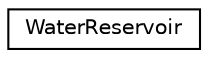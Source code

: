 digraph "Graphical Class Hierarchy"
{
 // LATEX_PDF_SIZE
  edge [fontname="Helvetica",fontsize="10",labelfontname="Helvetica",labelfontsize="10"];
  node [fontname="Helvetica",fontsize="10",shape=record];
  rankdir="LR";
  Node0 [label="WaterReservoir",height=0.2,width=0.4,color="black", fillcolor="white", style="filled",URL="$class_water_reservoir.html",tooltip="Class representing a water reservoir entity in the water supply analysis system."];
}
